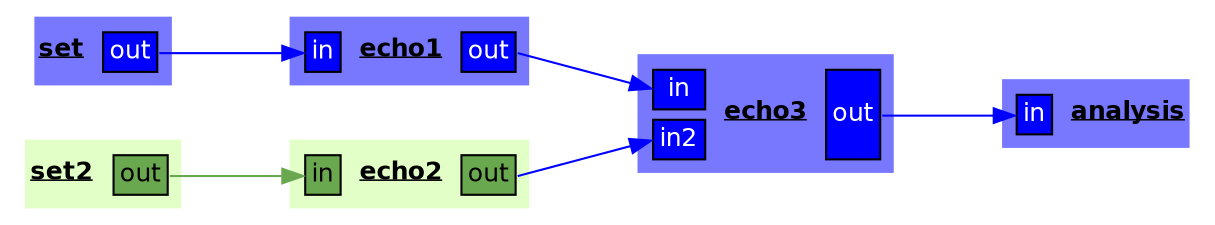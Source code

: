 digraph "user/triangle/1" {
	graph [compound=true rankdir=LR splines=polyline]
	subgraph dataset_cluster {
		graph [label=datasets rank=same]
		set [label=<<table border="0" cellspacing="0" bgcolor="#7878ff"><tr><td><font color="#000000"><b><u>set</u></b></font></td><td><table border="0" cellspacing="5" bgcolor="#7878ff"><tr><td port="output_out" bgcolor="#0000FF" border="1"><font color="#ffffff">out</font></td></tr></table></td></tr></table>> fontname=Helvetica fontsize=12 shape=none]
		set2 [label=<<table border="0" cellspacing="0" bgcolor="#e2ffc7"><tr><td><font color="#000000"><b><u>set2</u></b></font></td><td><table border="0" cellspacing="5" bgcolor="#e2ffc7"><tr><td port="output_out" bgcolor="#6AA84F" border="1"><font color="#000000">out</font></td></tr></table></td></tr></table>> fontname=Helvetica fontsize=12 shape=none]
	}
	echo1 [label=<<table border="0" cellspacing="0" bgcolor="#7878ff"><tr><td><table border="0" cellspacing="5" bgcolor="#7878ff"><tr><td port="input_in" bgcolor="#0000FF" border="1"><font color="#ffffff">in</font></td></tr></table></td><td><font color="#000000"><b><u>echo1</u></b></font></td><td><table border="0" cellspacing="5" bgcolor="#7878ff"><tr><td port="output_out" bgcolor="#0000FF" border="1"><font color="#ffffff">out</font></td></tr></table></td></tr></table>> fontname=Helvetica fontsize=12 shape=none]
		set:output_out -> echo1:input_in [label="" color="#0000FF" fontcolor="#0000FF" fontname=Helvetica fontsize=12]
	echo2 [label=<<table border="0" cellspacing="0" bgcolor="#e2ffc7"><tr><td><table border="0" cellspacing="5" bgcolor="#e2ffc7"><tr><td port="input_in" bgcolor="#6AA84F" border="1"><font color="#000000">in</font></td></tr></table></td><td><font color="#000000"><b><u>echo2</u></b></font></td><td><table border="0" cellspacing="5" bgcolor="#e2ffc7"><tr><td port="output_out" bgcolor="#6AA84F" border="1"><font color="#000000">out</font></td></tr></table></td></tr></table>> fontname=Helvetica fontsize=12 shape=none]
		set2:output_out -> echo2:input_in [label="" color="#6AA84F" fontcolor="#6AA84F" fontname=Helvetica fontsize=12]
	echo3 [label=<<table border="0" cellspacing="0" bgcolor="#7878ff"><tr><td><table border="0" cellspacing="5" bgcolor="#7878ff"><tr><td port="input_in" bgcolor="#0000FF" border="1"><font color="#ffffff">in</font></td></tr><tr><td port="input_in2" bgcolor="#0000FF" border="1"><font color="#ffffff">in2</font></td></tr></table></td><td><font color="#000000"><b><u>echo3</u></b></font></td><td><table border="0" cellspacing="5" bgcolor="#7878ff"><tr><td port="output_out" bgcolor="#0000FF" border="1"><font color="#ffffff">out</font></td></tr></table></td></tr></table>> fontname=Helvetica fontsize=12 shape=none]
		echo1:output_out -> echo3:input_in [label="" color="#0000FF" fontcolor="#0000FF" fontname=Helvetica fontsize=12]
		echo2:output_out -> echo3:input_in2 [label="" color="#0000FF" fontcolor="#0000FF" fontname=Helvetica fontsize=12]
	analysis [label=<<table border="0" cellspacing="0" bgcolor="#7878ff"><tr><td><table border="0" cellspacing="5" bgcolor="#7878ff"><tr><td port="input_in" bgcolor="#0000FF" border="1"><font color="#ffffff">in</font></td></tr></table></td><td><font color="#000000"><b><u>analysis</u></b></font></td></tr></table>> fontname=Helvetica fontsize=12 shape=none]
		echo3:output_out -> analysis:input_in [label="" color="#0000FF" fontcolor="#0000FF" fontname=Helvetica fontsize=12]
	subgraph analyzer_cluster {
		graph [label=analyzers rank=same]
	}
}
